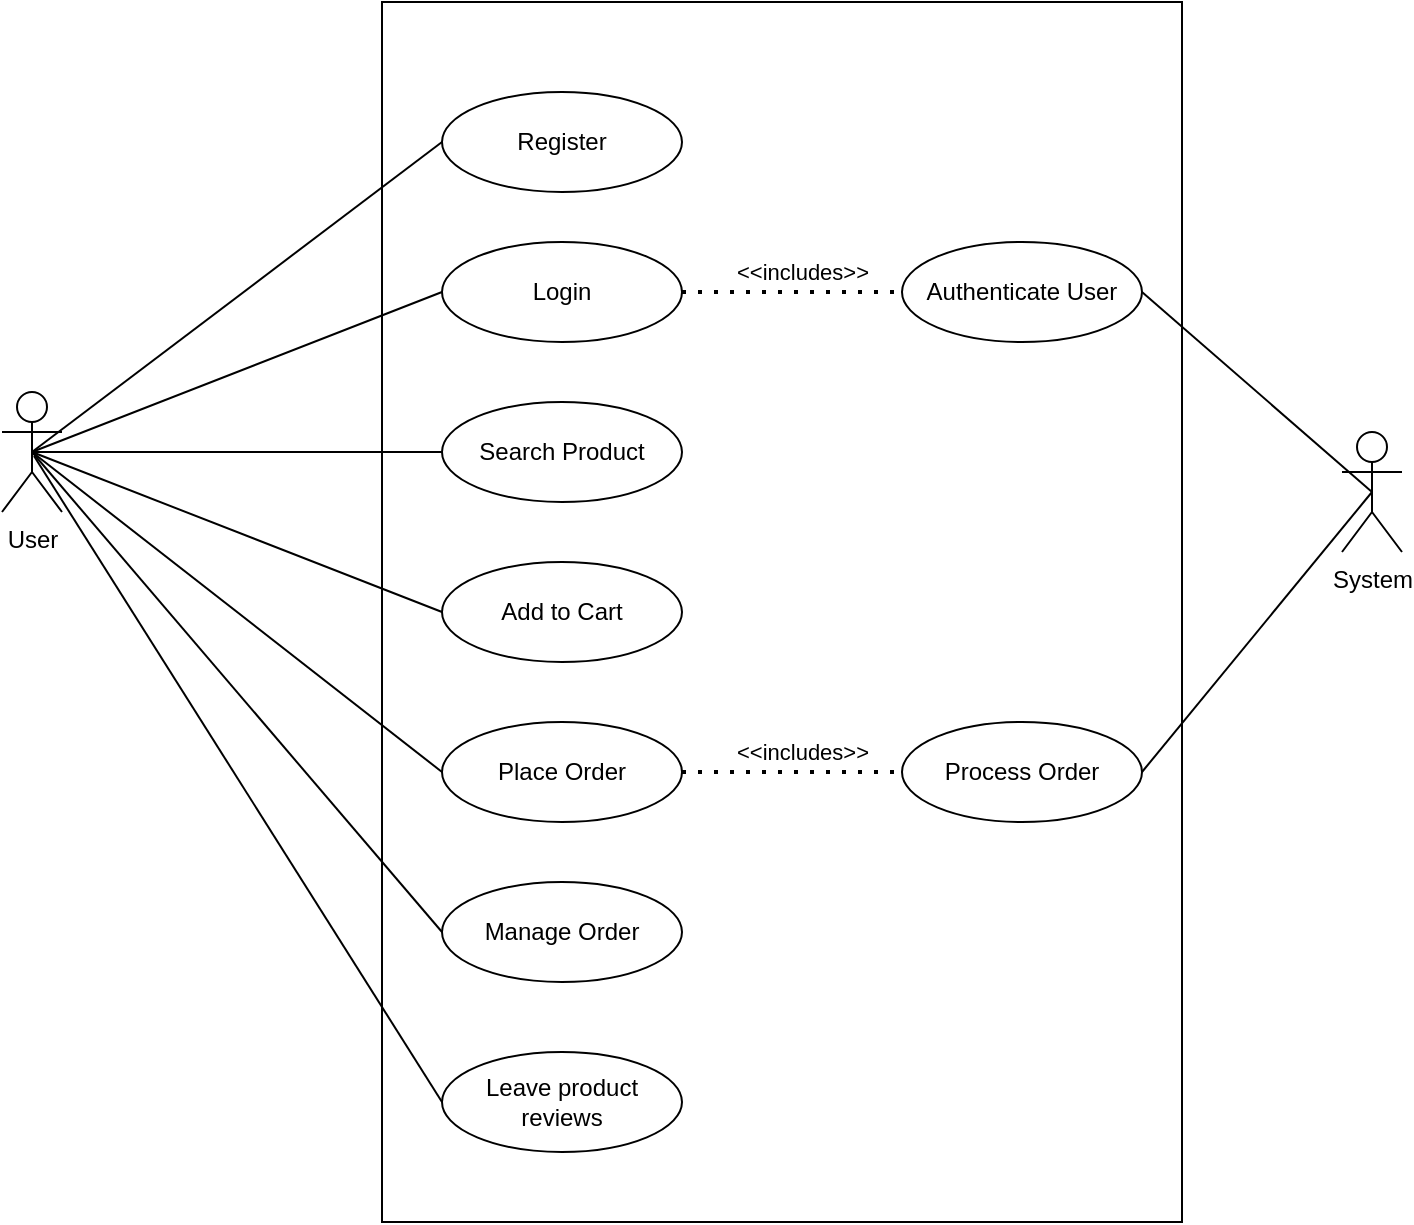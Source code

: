 <mxfile version="21.3.6" type="device">
  <diagram name="Page-1" id="pVDJ08PGTzTla5cZZKs6">
    <mxGraphModel dx="995" dy="1167" grid="1" gridSize="10" guides="1" tooltips="1" connect="1" arrows="1" fold="1" page="1" pageScale="1" pageWidth="1600" pageHeight="900" math="0" shadow="0">
      <root>
        <mxCell id="0" />
        <mxCell id="1" parent="0" />
        <mxCell id="9WOtyWmfCEM-VQ2ve1Of-1" value="User" style="shape=umlActor;verticalLabelPosition=bottom;verticalAlign=top;html=1;outlineConnect=0;" parent="1" vertex="1">
          <mxGeometry x="330" y="300" width="30" height="60" as="geometry" />
        </mxCell>
        <mxCell id="9WOtyWmfCEM-VQ2ve1Of-3" value="Register" style="ellipse;whiteSpace=wrap;html=1;" parent="1" vertex="1">
          <mxGeometry x="550" y="150" width="120" height="50" as="geometry" />
        </mxCell>
        <mxCell id="9WOtyWmfCEM-VQ2ve1Of-5" value="Login" style="ellipse;whiteSpace=wrap;html=1;" parent="1" vertex="1">
          <mxGeometry x="550" y="225" width="120" height="50" as="geometry" />
        </mxCell>
        <mxCell id="9WOtyWmfCEM-VQ2ve1Of-6" value="Search Product" style="ellipse;whiteSpace=wrap;html=1;" parent="1" vertex="1">
          <mxGeometry x="550" y="305" width="120" height="50" as="geometry" />
        </mxCell>
        <mxCell id="9WOtyWmfCEM-VQ2ve1Of-7" value="Add to Cart" style="ellipse;whiteSpace=wrap;html=1;" parent="1" vertex="1">
          <mxGeometry x="550" y="385" width="120" height="50" as="geometry" />
        </mxCell>
        <mxCell id="9WOtyWmfCEM-VQ2ve1Of-8" value="Place Order" style="ellipse;whiteSpace=wrap;html=1;" parent="1" vertex="1">
          <mxGeometry x="550" y="465" width="120" height="50" as="geometry" />
        </mxCell>
        <mxCell id="9WOtyWmfCEM-VQ2ve1Of-9" value="Manage Order" style="ellipse;whiteSpace=wrap;html=1;" parent="1" vertex="1">
          <mxGeometry x="550" y="545" width="120" height="50" as="geometry" />
        </mxCell>
        <mxCell id="9WOtyWmfCEM-VQ2ve1Of-13" value="System" style="shape=umlActor;verticalLabelPosition=bottom;verticalAlign=top;html=1;outlineConnect=0;" parent="1" vertex="1">
          <mxGeometry x="1000" y="320" width="30" height="60" as="geometry" />
        </mxCell>
        <mxCell id="9WOtyWmfCEM-VQ2ve1Of-14" value="Authenticate User" style="ellipse;whiteSpace=wrap;html=1;" parent="1" vertex="1">
          <mxGeometry x="780" y="225" width="120" height="50" as="geometry" />
        </mxCell>
        <mxCell id="9WOtyWmfCEM-VQ2ve1Of-15" value="Process Order" style="ellipse;whiteSpace=wrap;html=1;" parent="1" vertex="1">
          <mxGeometry x="780" y="465" width="120" height="50" as="geometry" />
        </mxCell>
        <mxCell id="9WOtyWmfCEM-VQ2ve1Of-16" value="" style="endArrow=none;dashed=1;html=1;dashPattern=1 3;strokeWidth=2;rounded=0;exitX=1;exitY=0.5;exitDx=0;exitDy=0;entryX=0;entryY=0.5;entryDx=0;entryDy=0;" parent="1" source="9WOtyWmfCEM-VQ2ve1Of-5" target="9WOtyWmfCEM-VQ2ve1Of-14" edge="1">
          <mxGeometry width="50" height="50" relative="1" as="geometry">
            <mxPoint x="770" y="460" as="sourcePoint" />
            <mxPoint x="820" y="410" as="targetPoint" />
          </mxGeometry>
        </mxCell>
        <mxCell id="9WOtyWmfCEM-VQ2ve1Of-17" value="&amp;lt;&amp;lt;includes&amp;gt;&amp;gt;" style="edgeLabel;html=1;align=center;verticalAlign=middle;resizable=0;points=[];" parent="9WOtyWmfCEM-VQ2ve1Of-16" vertex="1" connectable="0">
          <mxGeometry x="-0.291" y="1" relative="1" as="geometry">
            <mxPoint x="21" y="-9" as="offset" />
          </mxGeometry>
        </mxCell>
        <mxCell id="9WOtyWmfCEM-VQ2ve1Of-18" value="" style="endArrow=none;dashed=1;html=1;dashPattern=1 3;strokeWidth=2;rounded=0;exitX=1;exitY=0.5;exitDx=0;exitDy=0;entryX=0;entryY=0.5;entryDx=0;entryDy=0;" parent="1" source="9WOtyWmfCEM-VQ2ve1Of-8" target="9WOtyWmfCEM-VQ2ve1Of-15" edge="1">
          <mxGeometry width="50" height="50" relative="1" as="geometry">
            <mxPoint x="680" y="260" as="sourcePoint" />
            <mxPoint x="790" y="260" as="targetPoint" />
          </mxGeometry>
        </mxCell>
        <mxCell id="9WOtyWmfCEM-VQ2ve1Of-19" value="&amp;lt;&amp;lt;includes&amp;gt;&amp;gt;" style="edgeLabel;html=1;align=center;verticalAlign=middle;resizable=0;points=[];" parent="9WOtyWmfCEM-VQ2ve1Of-18" vertex="1" connectable="0">
          <mxGeometry x="-0.291" y="1" relative="1" as="geometry">
            <mxPoint x="21" y="-9" as="offset" />
          </mxGeometry>
        </mxCell>
        <mxCell id="9WOtyWmfCEM-VQ2ve1Of-20" value="" style="endArrow=none;html=1;rounded=0;entryX=0;entryY=0.5;entryDx=0;entryDy=0;exitX=0.5;exitY=0.5;exitDx=0;exitDy=0;exitPerimeter=0;" parent="1" source="9WOtyWmfCEM-VQ2ve1Of-1" target="9WOtyWmfCEM-VQ2ve1Of-3" edge="1">
          <mxGeometry width="50" height="50" relative="1" as="geometry">
            <mxPoint x="770" y="460" as="sourcePoint" />
            <mxPoint x="820" y="410" as="targetPoint" />
          </mxGeometry>
        </mxCell>
        <mxCell id="9WOtyWmfCEM-VQ2ve1Of-21" value="" style="endArrow=none;html=1;rounded=0;entryX=0;entryY=0.5;entryDx=0;entryDy=0;exitX=0.5;exitY=0.5;exitDx=0;exitDy=0;exitPerimeter=0;" parent="1" source="9WOtyWmfCEM-VQ2ve1Of-1" target="9WOtyWmfCEM-VQ2ve1Of-5" edge="1">
          <mxGeometry width="50" height="50" relative="1" as="geometry">
            <mxPoint x="370" y="328" as="sourcePoint" />
            <mxPoint x="560" y="180" as="targetPoint" />
          </mxGeometry>
        </mxCell>
        <mxCell id="9WOtyWmfCEM-VQ2ve1Of-22" value="" style="endArrow=none;html=1;rounded=0;entryX=0;entryY=0.5;entryDx=0;entryDy=0;exitX=0.5;exitY=0.5;exitDx=0;exitDy=0;exitPerimeter=0;" parent="1" source="9WOtyWmfCEM-VQ2ve1Of-1" target="9WOtyWmfCEM-VQ2ve1Of-6" edge="1">
          <mxGeometry width="50" height="50" relative="1" as="geometry">
            <mxPoint x="355" y="340" as="sourcePoint" />
            <mxPoint x="560" y="180" as="targetPoint" />
          </mxGeometry>
        </mxCell>
        <mxCell id="9WOtyWmfCEM-VQ2ve1Of-23" value="" style="endArrow=none;html=1;rounded=0;entryX=0;entryY=0.5;entryDx=0;entryDy=0;exitX=0.5;exitY=0.5;exitDx=0;exitDy=0;exitPerimeter=0;" parent="1" source="9WOtyWmfCEM-VQ2ve1Of-1" target="9WOtyWmfCEM-VQ2ve1Of-7" edge="1">
          <mxGeometry width="50" height="50" relative="1" as="geometry">
            <mxPoint x="355" y="340" as="sourcePoint" />
            <mxPoint x="560" y="340" as="targetPoint" />
          </mxGeometry>
        </mxCell>
        <mxCell id="9WOtyWmfCEM-VQ2ve1Of-24" value="" style="endArrow=none;html=1;rounded=0;entryX=0;entryY=0.5;entryDx=0;entryDy=0;exitX=0.5;exitY=0.5;exitDx=0;exitDy=0;exitPerimeter=0;" parent="1" source="9WOtyWmfCEM-VQ2ve1Of-1" target="9WOtyWmfCEM-VQ2ve1Of-8" edge="1">
          <mxGeometry width="50" height="50" relative="1" as="geometry">
            <mxPoint x="355" y="340" as="sourcePoint" />
            <mxPoint x="560" y="420" as="targetPoint" />
          </mxGeometry>
        </mxCell>
        <mxCell id="9WOtyWmfCEM-VQ2ve1Of-25" value="" style="endArrow=none;html=1;rounded=0;entryX=0;entryY=0.5;entryDx=0;entryDy=0;exitX=0.5;exitY=0.5;exitDx=0;exitDy=0;exitPerimeter=0;" parent="1" source="9WOtyWmfCEM-VQ2ve1Of-1" target="9WOtyWmfCEM-VQ2ve1Of-9" edge="1">
          <mxGeometry width="50" height="50" relative="1" as="geometry">
            <mxPoint x="355" y="340" as="sourcePoint" />
            <mxPoint x="560" y="500" as="targetPoint" />
          </mxGeometry>
        </mxCell>
        <mxCell id="9WOtyWmfCEM-VQ2ve1Of-29" value="" style="endArrow=none;html=1;rounded=0;entryX=1;entryY=0.5;entryDx=0;entryDy=0;exitX=0.5;exitY=0.5;exitDx=0;exitDy=0;exitPerimeter=0;" parent="1" source="9WOtyWmfCEM-VQ2ve1Of-13" target="9WOtyWmfCEM-VQ2ve1Of-15" edge="1">
          <mxGeometry width="50" height="50" relative="1" as="geometry">
            <mxPoint x="355" y="660" as="sourcePoint" />
            <mxPoint x="560" y="660" as="targetPoint" />
          </mxGeometry>
        </mxCell>
        <mxCell id="9WOtyWmfCEM-VQ2ve1Of-30" value="" style="endArrow=none;html=1;rounded=0;entryX=1;entryY=0.5;entryDx=0;entryDy=0;exitX=0.5;exitY=0.5;exitDx=0;exitDy=0;exitPerimeter=0;" parent="1" source="9WOtyWmfCEM-VQ2ve1Of-13" target="9WOtyWmfCEM-VQ2ve1Of-14" edge="1">
          <mxGeometry width="50" height="50" relative="1" as="geometry">
            <mxPoint x="965" y="365" as="sourcePoint" />
            <mxPoint x="910" y="500" as="targetPoint" />
          </mxGeometry>
        </mxCell>
        <mxCell id="eKpWZAVrKWwC39PAopYn-1" value="Leave product reviews" style="ellipse;whiteSpace=wrap;html=1;" vertex="1" parent="1">
          <mxGeometry x="550" y="630" width="120" height="50" as="geometry" />
        </mxCell>
        <mxCell id="eKpWZAVrKWwC39PAopYn-3" value="" style="endArrow=none;html=1;rounded=0;entryX=0;entryY=0.5;entryDx=0;entryDy=0;" edge="1" parent="1" target="eKpWZAVrKWwC39PAopYn-1">
          <mxGeometry width="50" height="50" relative="1" as="geometry">
            <mxPoint x="346" y="332" as="sourcePoint" />
            <mxPoint x="546" y="647" as="targetPoint" />
          </mxGeometry>
        </mxCell>
        <mxCell id="eKpWZAVrKWwC39PAopYn-5" value="" style="rounded=0;whiteSpace=wrap;html=1;fillColor=none;" vertex="1" parent="1">
          <mxGeometry x="520" y="105" width="400" height="610" as="geometry" />
        </mxCell>
      </root>
    </mxGraphModel>
  </diagram>
</mxfile>
